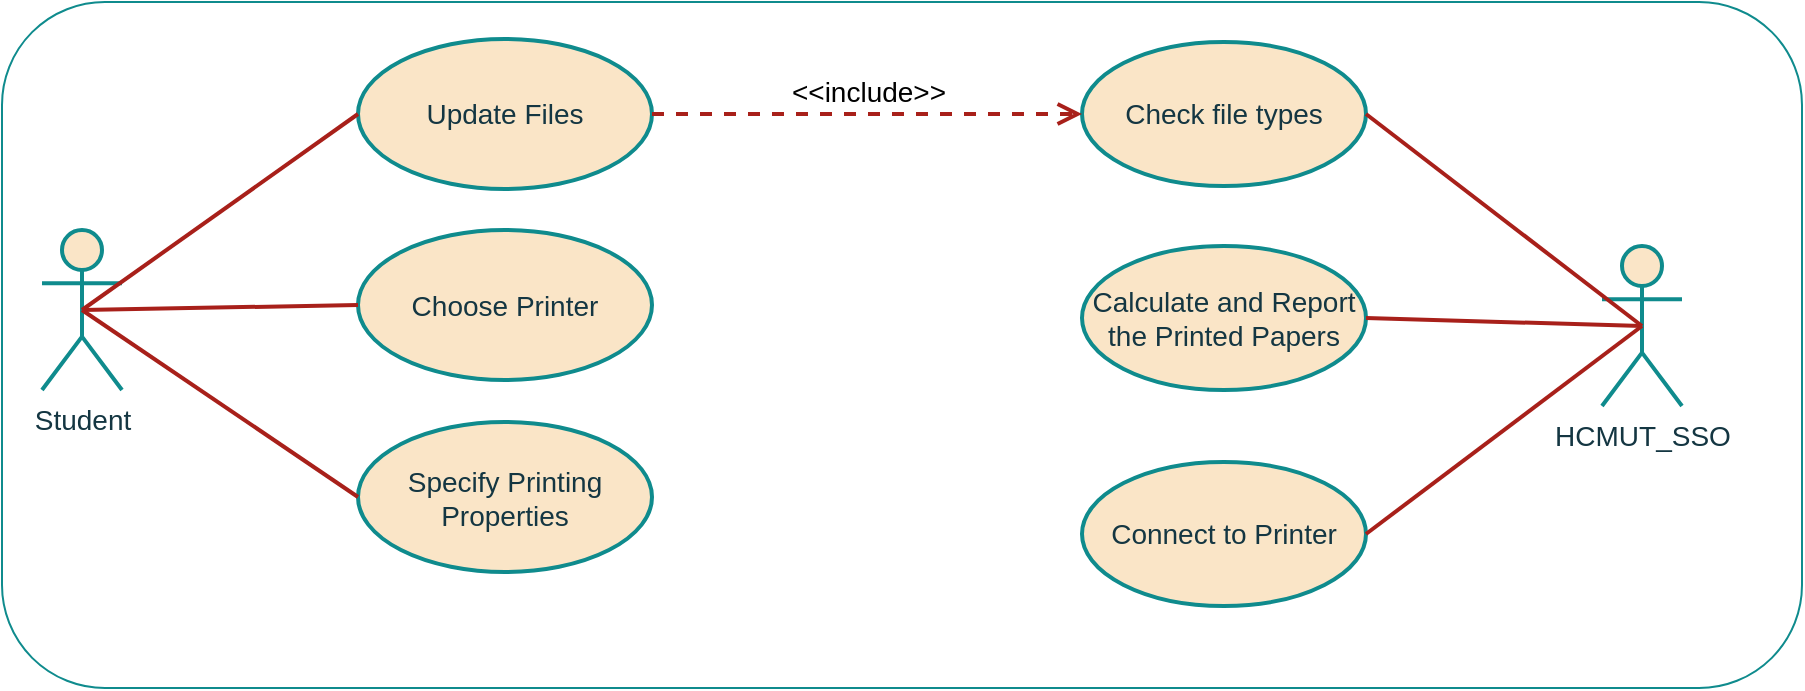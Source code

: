<mxfile version="22.0.8" type="google">
  <diagram name="Page-1" id="Pzm0UU-icjG1kmK7exXT">
    <mxGraphModel grid="0" page="1" gridSize="10" guides="1" tooltips="1" connect="1" arrows="1" fold="1" pageScale="1" pageWidth="2000" pageHeight="2000" math="0" shadow="0">
      <root>
        <mxCell id="0" />
        <mxCell id="1" parent="0" />
        <mxCell id="zxy50QNAFJjCz8FsfniD-1" value="" style="html=1;points=[[0,0,0,0,5],[0,1,0,0,-5],[1,0,0,0,5],[1,1,0,0,-5]];perimeter=orthogonalPerimeter;outlineConnect=0;targetShapes=umlLifeline;portConstraint=eastwest;newEdgeStyle={&quot;curved&quot;:0,&quot;rounded&quot;:0};labelBackgroundColor=none;fillColor=#FFFFFF;strokeColor=#0F8B8D;fontColor=#143642;rounded=1;" vertex="1" parent="1">
          <mxGeometry x="148" y="380" width="900" height="343" as="geometry" />
        </mxCell>
        <mxCell id="zxy50QNAFJjCz8FsfniD-2" value="Student" style="shape=umlActor;verticalLabelPosition=bottom;verticalAlign=top;html=1;outlineConnect=0;rounded=1;strokeWidth=2;perimeterSpacing=5;shadow=0;labelBackgroundColor=none;horizontal=1;fontSize=14;fillColor=#FAE5C7;strokeColor=#0F8B8D;fontColor=#143642;" vertex="1" parent="1">
          <mxGeometry x="168" y="494" width="40" height="80" as="geometry" />
        </mxCell>
        <mxCell id="zxy50QNAFJjCz8FsfniD-3" value="Update Files" style="ellipse;whiteSpace=wrap;html=1;strokeWidth=2;fontSize=14;labelBackgroundColor=none;fillColor=#FAE5C7;strokeColor=#0F8B8D;fontColor=#143642;rounded=1;" vertex="1" parent="1">
          <mxGeometry x="326" y="398.5" width="147" height="75" as="geometry" />
        </mxCell>
        <mxCell id="zxy50QNAFJjCz8FsfniD-4" value="Check file types" style="ellipse;whiteSpace=wrap;html=1;strokeWidth=2;fontSize=14;labelBackgroundColor=none;fillColor=#FAE5C7;strokeColor=#0F8B8D;fontColor=#143642;rounded=1;" vertex="1" parent="1">
          <mxGeometry x="688" y="400" width="142" height="72" as="geometry" />
        </mxCell>
        <mxCell id="zxy50QNAFJjCz8FsfniD-5" value="&amp;lt;&amp;lt;include&amp;gt;&amp;gt;" style="html=1;verticalAlign=bottom;endArrow=open;dashed=1;endSize=8;curved=0;rounded=1;exitX=1;exitY=0.5;exitDx=0;exitDy=0;strokeWidth=2;fontSize=14;labelBackgroundColor=none;strokeColor=#A8201A;fontColor=default;entryX=0;entryY=0.5;entryDx=0;entryDy=0;" edge="1" parent="1" source="zxy50QNAFJjCz8FsfniD-3" target="zxy50QNAFJjCz8FsfniD-4">
          <mxGeometry relative="1" as="geometry">
            <mxPoint x="538" y="373" as="sourcePoint" />
            <mxPoint x="499" y="389" as="targetPoint" />
          </mxGeometry>
        </mxCell>
        <mxCell id="zxy50QNAFJjCz8FsfniD-6" value="" style="endArrow=none;html=1;rounded=1;entryX=0;entryY=0.5;entryDx=0;entryDy=0;strokeWidth=2;fontSize=14;labelBackgroundColor=none;strokeColor=#A8201A;fontColor=default;exitX=0.5;exitY=0.5;exitDx=0;exitDy=0;exitPerimeter=0;" edge="1" parent="1" source="zxy50QNAFJjCz8FsfniD-2" target="zxy50QNAFJjCz8FsfniD-3">
          <mxGeometry width="50" height="50" relative="1" as="geometry">
            <mxPoint x="228" y="463" as="sourcePoint" />
            <mxPoint x="278" y="413" as="targetPoint" />
            <Array as="points" />
          </mxGeometry>
        </mxCell>
        <mxCell id="zxy50QNAFJjCz8FsfniD-7" value="Choose Printer" style="ellipse;whiteSpace=wrap;html=1;strokeWidth=2;fontSize=14;labelBackgroundColor=none;fillColor=#FAE5C7;strokeColor=#0F8B8D;fontColor=#143642;rounded=1;" vertex="1" parent="1">
          <mxGeometry x="326" y="494" width="147" height="75" as="geometry" />
        </mxCell>
        <mxCell id="zxy50QNAFJjCz8FsfniD-8" value="" style="endArrow=none;html=1;rounded=1;entryX=0;entryY=0.5;entryDx=0;entryDy=0;strokeWidth=2;fontSize=14;labelBackgroundColor=none;strokeColor=#A8201A;fontColor=default;exitX=0.5;exitY=0.5;exitDx=0;exitDy=0;exitPerimeter=0;" edge="1" parent="1" source="zxy50QNAFJjCz8FsfniD-2" target="zxy50QNAFJjCz8FsfniD-7">
          <mxGeometry width="50" height="50" relative="1" as="geometry">
            <mxPoint x="214" y="534" as="sourcePoint" />
            <mxPoint x="336" y="547" as="targetPoint" />
            <Array as="points" />
          </mxGeometry>
        </mxCell>
        <mxCell id="zxy50QNAFJjCz8FsfniD-9" value="Specify Printing Properties" style="ellipse;whiteSpace=wrap;html=1;strokeWidth=2;fontSize=14;labelBackgroundColor=none;fillColor=#FAE5C7;strokeColor=#0F8B8D;fontColor=#143642;rounded=1;" vertex="1" parent="1">
          <mxGeometry x="326" y="590" width="147" height="75" as="geometry" />
        </mxCell>
        <mxCell id="zxy50QNAFJjCz8FsfniD-11" value="" style="endArrow=none;html=1;rounded=1;entryX=0;entryY=0.5;entryDx=0;entryDy=0;strokeWidth=2;fontSize=14;labelBackgroundColor=none;strokeColor=#A8201A;fontColor=default;exitX=0.5;exitY=0.5;exitDx=0;exitDy=0;exitPerimeter=0;" edge="1" parent="1" source="zxy50QNAFJjCz8FsfniD-2" target="zxy50QNAFJjCz8FsfniD-9">
          <mxGeometry width="50" height="50" relative="1" as="geometry">
            <mxPoint x="218" y="532.5" as="sourcePoint" />
            <mxPoint x="331" y="535.5" as="targetPoint" />
            <Array as="points" />
          </mxGeometry>
        </mxCell>
        <mxCell id="zxy50QNAFJjCz8FsfniD-12" value="Calculate and Report the Printed Papers" style="ellipse;whiteSpace=wrap;html=1;strokeWidth=2;fontSize=14;labelBackgroundColor=none;fillColor=#FAE5C7;strokeColor=#0F8B8D;fontColor=#143642;rounded=1;" vertex="1" parent="1">
          <mxGeometry x="688" y="502" width="142" height="72" as="geometry" />
        </mxCell>
        <mxCell id="zxy50QNAFJjCz8FsfniD-13" value="Connect to Printer" style="ellipse;whiteSpace=wrap;html=1;strokeWidth=2;fontSize=14;labelBackgroundColor=none;fillColor=#FAE5C7;strokeColor=#0F8B8D;fontColor=#143642;rounded=1;" vertex="1" parent="1">
          <mxGeometry x="688" y="610" width="142" height="72" as="geometry" />
        </mxCell>
        <mxCell id="zxy50QNAFJjCz8FsfniD-14" value="HCMUT_SSO" style="shape=umlActor;verticalLabelPosition=bottom;verticalAlign=top;html=1;outlineConnect=0;rounded=1;strokeWidth=2;perimeterSpacing=5;shadow=0;labelBackgroundColor=none;horizontal=1;fontSize=14;fillColor=#FAE5C7;strokeColor=#0F8B8D;fontColor=#143642;" vertex="1" parent="1">
          <mxGeometry x="948" y="502" width="40" height="80" as="geometry" />
        </mxCell>
        <mxCell id="zxy50QNAFJjCz8FsfniD-15" value="" style="endArrow=none;html=1;rounded=1;entryX=0.5;entryY=0.5;entryDx=0;entryDy=0;strokeWidth=2;fontSize=14;labelBackgroundColor=none;strokeColor=#A8201A;fontColor=default;exitX=1;exitY=0.5;exitDx=0;exitDy=0;entryPerimeter=0;" edge="1" parent="1" source="zxy50QNAFJjCz8FsfniD-12" target="zxy50QNAFJjCz8FsfniD-14">
          <mxGeometry width="50" height="50" relative="1" as="geometry">
            <mxPoint x="830" y="574" as="sourcePoint" />
            <mxPoint x="968" y="577" as="targetPoint" />
            <Array as="points" />
          </mxGeometry>
        </mxCell>
        <mxCell id="zxy50QNAFJjCz8FsfniD-16" value="" style="endArrow=none;html=1;rounded=1;entryX=0.5;entryY=0.5;entryDx=0;entryDy=0;strokeWidth=2;fontSize=14;labelBackgroundColor=none;strokeColor=#A8201A;fontColor=default;exitX=1;exitY=0.5;exitDx=0;exitDy=0;entryPerimeter=0;" edge="1" parent="1" source="zxy50QNAFJjCz8FsfniD-4" target="zxy50QNAFJjCz8FsfniD-14">
          <mxGeometry width="50" height="50" relative="1" as="geometry">
            <mxPoint x="768" y="590" as="sourcePoint" />
            <mxPoint x="906" y="593" as="targetPoint" />
            <Array as="points" />
          </mxGeometry>
        </mxCell>
        <mxCell id="zxy50QNAFJjCz8FsfniD-17" value="" style="endArrow=none;html=1;rounded=1;entryX=0.5;entryY=0.5;entryDx=0;entryDy=0;strokeWidth=2;fontSize=14;labelBackgroundColor=none;strokeColor=#A8201A;fontColor=default;exitX=1;exitY=0.5;exitDx=0;exitDy=0;entryPerimeter=0;" edge="1" parent="1" source="zxy50QNAFJjCz8FsfniD-13" target="zxy50QNAFJjCz8FsfniD-14">
          <mxGeometry width="50" height="50" relative="1" as="geometry">
            <mxPoint x="218" y="564" as="sourcePoint" />
            <mxPoint x="356" y="567" as="targetPoint" />
            <Array as="points" />
          </mxGeometry>
        </mxCell>
      </root>
    </mxGraphModel>
  </diagram>
</mxfile>
